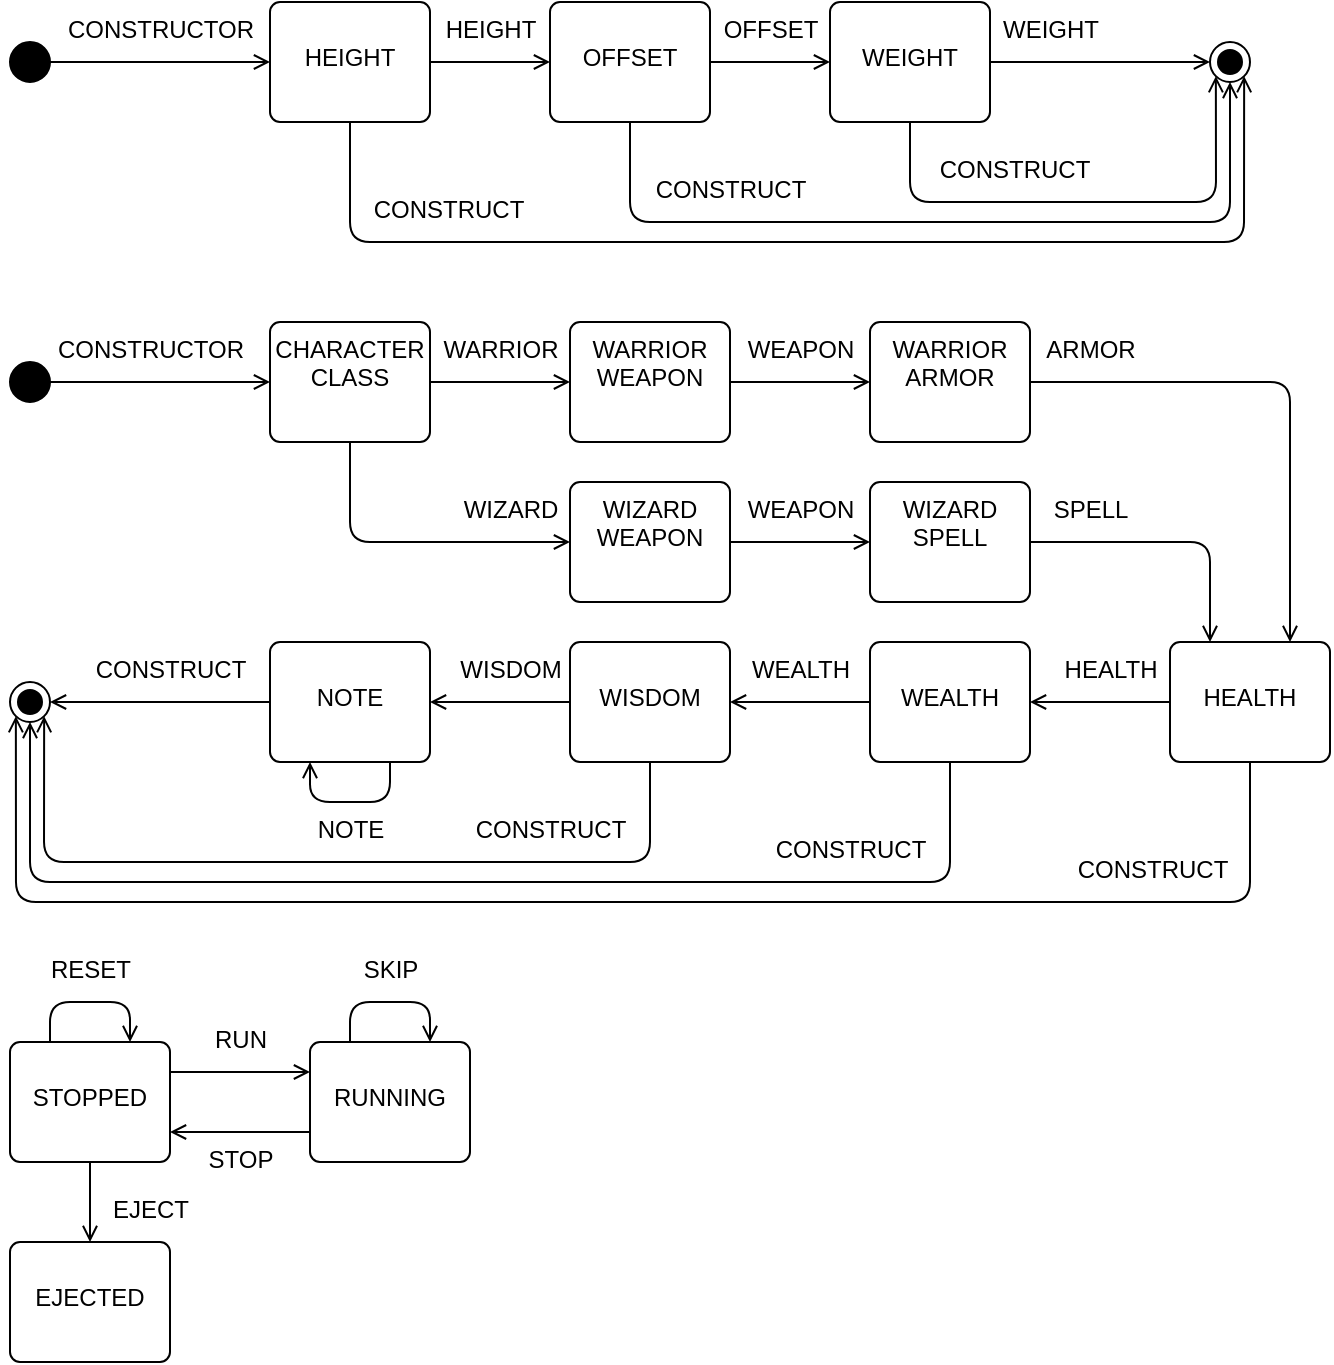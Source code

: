 <mxfile version="24.7.10">
  <diagram name="Page-1" id="Ac71hImqdFUwSNVHBzud">
    <mxGraphModel dx="1434" dy="754" grid="1" gridSize="10" guides="1" tooltips="1" connect="1" arrows="1" fold="1" page="1" pageScale="1" pageWidth="850" pageHeight="1100" background="none" math="0" shadow="0">
      <root>
        <mxCell id="0" />
        <mxCell id="1" parent="0" />
        <mxCell id="HTi7tMDV67TymgXYMMtL-4" value="&lt;div&gt;&lt;br&gt;&lt;/div&gt;&lt;div&gt;STOPPED&lt;/div&gt;" style="html=1;align=center;verticalAlign=top;rounded=1;absoluteArcSize=1;arcSize=10;dashed=0;whiteSpace=wrap;labelBackgroundColor=none;" parent="1" vertex="1">
          <mxGeometry x="40" y="560" width="80" height="60" as="geometry" />
        </mxCell>
        <mxCell id="HTi7tMDV67TymgXYMMtL-5" value="&lt;div&gt;&lt;br&gt;&lt;/div&gt;&lt;div&gt;EJECTED&lt;/div&gt;" style="html=1;align=center;verticalAlign=top;rounded=1;absoluteArcSize=1;arcSize=10;dashed=0;whiteSpace=wrap;labelBackgroundColor=none;" parent="1" vertex="1">
          <mxGeometry x="40" y="660" width="80" height="60" as="geometry" />
        </mxCell>
        <mxCell id="HTi7tMDV67TymgXYMMtL-6" value="&lt;div&gt;&lt;br&gt;&lt;/div&gt;&lt;div&gt;RUNNING&lt;/div&gt;" style="html=1;align=center;verticalAlign=top;rounded=1;absoluteArcSize=1;arcSize=10;dashed=0;whiteSpace=wrap;labelBackgroundColor=none;" parent="1" vertex="1">
          <mxGeometry x="190" y="560" width="80" height="60" as="geometry" />
        </mxCell>
        <mxCell id="HTi7tMDV67TymgXYMMtL-11" value="" style="endArrow=open;html=1;rounded=1;align=center;verticalAlign=bottom;endFill=0;labelBackgroundColor=none;exitX=0;exitY=0.75;exitDx=0;exitDy=0;entryX=1;entryY=0.75;entryDx=0;entryDy=0;fontColor=default;" parent="1" source="HTi7tMDV67TymgXYMMtL-6" target="HTi7tMDV67TymgXYMMtL-4" edge="1">
          <mxGeometry y="70" relative="1" as="geometry">
            <mxPoint x="280" y="720" as="sourcePoint" />
            <mxPoint x="480" y="720" as="targetPoint" />
            <mxPoint as="offset" />
          </mxGeometry>
        </mxCell>
        <mxCell id="HTi7tMDV67TymgXYMMtL-12" value="STOP" style="resizable=0;html=1;align=center;verticalAlign=top;labelBackgroundColor=none;direction=south;rounded=1;" parent="HTi7tMDV67TymgXYMMtL-11" connectable="0" vertex="1">
          <mxGeometry relative="1" as="geometry" />
        </mxCell>
        <mxCell id="HTi7tMDV67TymgXYMMtL-14" value="" style="endArrow=open;html=1;rounded=1;align=center;verticalAlign=bottom;endFill=0;labelBackgroundColor=none;exitX=1;exitY=0.25;exitDx=0;exitDy=0;entryX=0;entryY=0.25;entryDx=0;entryDy=0;fontColor=default;" parent="1" source="HTi7tMDV67TymgXYMMtL-4" target="HTi7tMDV67TymgXYMMtL-6" edge="1">
          <mxGeometry y="70" relative="1" as="geometry">
            <mxPoint x="320" y="510" as="sourcePoint" />
            <mxPoint x="120" y="510" as="targetPoint" />
            <mxPoint as="offset" />
          </mxGeometry>
        </mxCell>
        <mxCell id="HTi7tMDV67TymgXYMMtL-15" value="RUN" style="resizable=0;html=1;align=center;verticalAlign=top;labelBackgroundColor=none;direction=west;rounded=1;" parent="HTi7tMDV67TymgXYMMtL-14" connectable="0" vertex="1">
          <mxGeometry relative="1" as="geometry">
            <mxPoint y="-30" as="offset" />
          </mxGeometry>
        </mxCell>
        <mxCell id="HTi7tMDV67TymgXYMMtL-16" value="" style="endArrow=open;html=1;rounded=1;align=center;verticalAlign=bottom;endFill=0;labelBackgroundColor=none;exitX=0.5;exitY=1;exitDx=0;exitDy=0;entryX=0.5;entryY=0;entryDx=0;entryDy=0;fontColor=default;" parent="1" source="HTi7tMDV67TymgXYMMtL-4" target="HTi7tMDV67TymgXYMMtL-5" edge="1">
          <mxGeometry y="70" relative="1" as="geometry">
            <mxPoint x="170" y="570" as="sourcePoint" />
            <mxPoint x="370" y="570" as="targetPoint" />
            <mxPoint as="offset" />
          </mxGeometry>
        </mxCell>
        <mxCell id="HTi7tMDV67TymgXYMMtL-17" value="EJECT" style="resizable=0;html=1;align=center;verticalAlign=top;labelBackgroundColor=none;direction=south;rounded=1;" parent="HTi7tMDV67TymgXYMMtL-16" connectable="0" vertex="1">
          <mxGeometry relative="1" as="geometry">
            <mxPoint x="30" y="-10" as="offset" />
          </mxGeometry>
        </mxCell>
        <mxCell id="HTi7tMDV67TymgXYMMtL-20" value="" style="endArrow=open;html=1;rounded=1;align=center;verticalAlign=bottom;endFill=0;labelBackgroundColor=none;exitX=0.25;exitY=0;exitDx=0;exitDy=0;entryX=0.75;entryY=0;entryDx=0;entryDy=0;fontColor=default;" parent="1" source="HTi7tMDV67TymgXYMMtL-6" target="HTi7tMDV67TymgXYMMtL-6" edge="1">
          <mxGeometry y="70" relative="1" as="geometry">
            <mxPoint x="330" y="610" as="sourcePoint" />
            <mxPoint x="460" y="590" as="targetPoint" />
            <Array as="points">
              <mxPoint x="210" y="540" />
              <mxPoint x="250" y="540" />
            </Array>
            <mxPoint as="offset" />
          </mxGeometry>
        </mxCell>
        <mxCell id="HTi7tMDV67TymgXYMMtL-21" value="SKIP" style="resizable=0;html=1;align=center;verticalAlign=top;labelBackgroundColor=none;direction=west;rounded=1;" parent="HTi7tMDV67TymgXYMMtL-20" connectable="0" vertex="1">
          <mxGeometry relative="1" as="geometry">
            <mxPoint y="-30" as="offset" />
          </mxGeometry>
        </mxCell>
        <mxCell id="HTi7tMDV67TymgXYMMtL-26" value="" style="endArrow=open;html=1;rounded=1;align=center;verticalAlign=bottom;endFill=0;labelBackgroundColor=none;exitX=0.25;exitY=0;exitDx=0;exitDy=0;entryX=0.75;entryY=0;entryDx=0;entryDy=0;fontColor=default;" parent="1" source="HTi7tMDV67TymgXYMMtL-4" target="HTi7tMDV67TymgXYMMtL-4" edge="1">
          <mxGeometry y="70" relative="1" as="geometry">
            <mxPoint x="290" y="570" as="sourcePoint" />
            <mxPoint x="290" y="610" as="targetPoint" />
            <Array as="points">
              <mxPoint x="60" y="540" />
              <mxPoint x="100" y="540" />
            </Array>
            <mxPoint as="offset" />
          </mxGeometry>
        </mxCell>
        <mxCell id="HTi7tMDV67TymgXYMMtL-27" value="RESET" style="resizable=0;html=1;align=center;verticalAlign=top;labelBackgroundColor=none;direction=north;rounded=1;" parent="HTi7tMDV67TymgXYMMtL-26" connectable="0" vertex="1">
          <mxGeometry relative="1" as="geometry">
            <mxPoint y="-30" as="offset" />
          </mxGeometry>
        </mxCell>
        <mxCell id="Jva7O8vbE3L5nxs0JY6R-1" value="&lt;div&gt;&lt;br&gt;&lt;/div&gt;&lt;div&gt;HEIGHT&lt;/div&gt;" style="html=1;align=center;verticalAlign=top;rounded=1;absoluteArcSize=1;arcSize=10;dashed=0;whiteSpace=wrap;labelBackgroundColor=none;" parent="1" vertex="1">
          <mxGeometry x="170" y="40" width="80" height="60" as="geometry" />
        </mxCell>
        <mxCell id="Jva7O8vbE3L5nxs0JY6R-2" value="&lt;div&gt;&lt;br&gt;&lt;/div&gt;&lt;div&gt;OFFSET&lt;/div&gt;" style="html=1;align=center;verticalAlign=top;rounded=1;absoluteArcSize=1;arcSize=10;dashed=0;whiteSpace=wrap;labelBackgroundColor=none;" parent="1" vertex="1">
          <mxGeometry x="310" y="40" width="80" height="60" as="geometry" />
        </mxCell>
        <mxCell id="Jva7O8vbE3L5nxs0JY6R-3" value="&lt;div&gt;&lt;br&gt;&lt;/div&gt;&lt;div&gt;WEIGHT&lt;/div&gt;" style="html=1;align=center;verticalAlign=top;rounded=1;absoluteArcSize=1;arcSize=10;dashed=0;whiteSpace=wrap;labelBackgroundColor=none;" parent="1" vertex="1">
          <mxGeometry x="450" y="40" width="80" height="60" as="geometry" />
        </mxCell>
        <mxCell id="Jva7O8vbE3L5nxs0JY6R-4" value="" style="ellipse;fillColor=strokeColor;html=1;" parent="1" vertex="1">
          <mxGeometry x="40" y="60" width="20" height="20" as="geometry" />
        </mxCell>
        <mxCell id="Jva7O8vbE3L5nxs0JY6R-5" value="" style="endArrow=open;html=1;rounded=1;align=center;verticalAlign=bottom;endFill=0;labelBackgroundColor=none;fontColor=default;exitX=1;exitY=0.5;exitDx=0;exitDy=0;entryX=0;entryY=0.5;entryDx=0;entryDy=0;" parent="1" source="Jva7O8vbE3L5nxs0JY6R-4" target="Jva7O8vbE3L5nxs0JY6R-1" edge="1">
          <mxGeometry y="70" relative="1" as="geometry">
            <mxPoint x="280" y="-10" as="sourcePoint" />
            <mxPoint x="150" y="-10" as="targetPoint" />
            <mxPoint as="offset" />
          </mxGeometry>
        </mxCell>
        <mxCell id="Jva7O8vbE3L5nxs0JY6R-6" value="CONSTRUCTOR" style="resizable=0;html=1;align=center;verticalAlign=top;labelBackgroundColor=none;direction=west;rounded=1;" parent="Jva7O8vbE3L5nxs0JY6R-5" connectable="0" vertex="1">
          <mxGeometry relative="1" as="geometry">
            <mxPoint y="-30" as="offset" />
          </mxGeometry>
        </mxCell>
        <mxCell id="Jva7O8vbE3L5nxs0JY6R-8" value="" style="endArrow=open;html=1;rounded=1;align=center;verticalAlign=bottom;endFill=0;labelBackgroundColor=none;fontColor=default;exitX=1;exitY=0.5;exitDx=0;exitDy=0;entryX=0;entryY=0.5;entryDx=0;entryDy=0;" parent="1" source="Jva7O8vbE3L5nxs0JY6R-1" target="Jva7O8vbE3L5nxs0JY6R-2" edge="1">
          <mxGeometry y="70" relative="1" as="geometry">
            <mxPoint x="230" y="170" as="sourcePoint" />
            <mxPoint x="340" y="170" as="targetPoint" />
            <mxPoint as="offset" />
          </mxGeometry>
        </mxCell>
        <mxCell id="Jva7O8vbE3L5nxs0JY6R-9" value="&lt;div&gt;HEIGHT&lt;/div&gt;" style="resizable=0;html=1;align=center;verticalAlign=top;labelBackgroundColor=none;direction=west;rounded=1;" parent="Jva7O8vbE3L5nxs0JY6R-8" connectable="0" vertex="1">
          <mxGeometry relative="1" as="geometry">
            <mxPoint y="-30" as="offset" />
          </mxGeometry>
        </mxCell>
        <mxCell id="Jva7O8vbE3L5nxs0JY6R-10" value="" style="endArrow=open;html=1;rounded=1;align=center;verticalAlign=bottom;endFill=0;labelBackgroundColor=none;fontColor=default;exitX=1;exitY=0.5;exitDx=0;exitDy=0;entryX=0;entryY=0.5;entryDx=0;entryDy=0;" parent="1" source="Jva7O8vbE3L5nxs0JY6R-2" target="Jva7O8vbE3L5nxs0JY6R-3" edge="1">
          <mxGeometry y="70" relative="1" as="geometry">
            <mxPoint x="260" y="80" as="sourcePoint" />
            <mxPoint x="330" y="80" as="targetPoint" />
            <mxPoint as="offset" />
          </mxGeometry>
        </mxCell>
        <mxCell id="Jva7O8vbE3L5nxs0JY6R-11" value="OFFSET" style="resizable=0;html=1;align=center;verticalAlign=top;labelBackgroundColor=none;direction=west;rounded=1;" parent="Jva7O8vbE3L5nxs0JY6R-10" connectable="0" vertex="1">
          <mxGeometry relative="1" as="geometry">
            <mxPoint y="-30" as="offset" />
          </mxGeometry>
        </mxCell>
        <mxCell id="Jva7O8vbE3L5nxs0JY6R-14" value="" style="endArrow=open;html=1;rounded=1;align=center;verticalAlign=bottom;endFill=0;labelBackgroundColor=none;fontColor=default;exitX=1;exitY=0.5;exitDx=0;exitDy=0;entryX=0;entryY=0.5;entryDx=0;entryDy=0;" parent="1" source="Jva7O8vbE3L5nxs0JY6R-3" target="Jva7O8vbE3L5nxs0JY6R-7" edge="1">
          <mxGeometry y="70" relative="1" as="geometry">
            <mxPoint x="550" y="69.5" as="sourcePoint" />
            <mxPoint x="620" y="69.5" as="targetPoint" />
            <mxPoint as="offset" />
          </mxGeometry>
        </mxCell>
        <mxCell id="Jva7O8vbE3L5nxs0JY6R-15" value="WEIGHT" style="resizable=0;html=1;align=center;verticalAlign=top;labelBackgroundColor=none;direction=west;rounded=1;" parent="Jva7O8vbE3L5nxs0JY6R-14" connectable="0" vertex="1">
          <mxGeometry relative="1" as="geometry">
            <mxPoint x="-25" y="-30" as="offset" />
          </mxGeometry>
        </mxCell>
        <mxCell id="Jva7O8vbE3L5nxs0JY6R-7" value="" style="ellipse;html=1;shape=endState;fillColor=strokeColor;" parent="1" vertex="1">
          <mxGeometry x="640" y="60" width="20" height="20" as="geometry" />
        </mxCell>
        <mxCell id="Jva7O8vbE3L5nxs0JY6R-16" value="" style="endArrow=open;html=1;rounded=1;align=center;verticalAlign=bottom;endFill=0;labelBackgroundColor=none;fontColor=default;exitX=0.5;exitY=1;exitDx=0;exitDy=0;entryX=1;entryY=1;entryDx=0;entryDy=0;" parent="1" source="Jva7O8vbE3L5nxs0JY6R-1" target="Jva7O8vbE3L5nxs0JY6R-7" edge="1">
          <mxGeometry y="70" relative="1" as="geometry">
            <mxPoint x="80" y="180" as="sourcePoint" />
            <mxPoint x="600" y="160" as="targetPoint" />
            <mxPoint as="offset" />
            <Array as="points">
              <mxPoint x="210" y="160" />
              <mxPoint x="410" y="160" />
              <mxPoint x="657" y="160" />
            </Array>
          </mxGeometry>
        </mxCell>
        <mxCell id="Jva7O8vbE3L5nxs0JY6R-17" value="CONSTRUCT" style="resizable=0;html=1;align=center;verticalAlign=top;labelBackgroundColor=none;direction=north;rounded=1;" parent="Jva7O8vbE3L5nxs0JY6R-16" connectable="0" vertex="1">
          <mxGeometry relative="1" as="geometry">
            <mxPoint x="-186" y="-30" as="offset" />
          </mxGeometry>
        </mxCell>
        <mxCell id="Jva7O8vbE3L5nxs0JY6R-18" value="" style="endArrow=open;html=1;rounded=1;align=center;verticalAlign=bottom;endFill=0;labelBackgroundColor=none;fontColor=default;exitX=0.5;exitY=1;exitDx=0;exitDy=0;entryX=0.5;entryY=1;entryDx=0;entryDy=0;" parent="1" source="Jva7O8vbE3L5nxs0JY6R-2" target="Jva7O8vbE3L5nxs0JY6R-7" edge="1">
          <mxGeometry y="70" relative="1" as="geometry">
            <mxPoint x="220" y="110" as="sourcePoint" />
            <mxPoint x="590" y="80" as="targetPoint" />
            <mxPoint as="offset" />
            <Array as="points">
              <mxPoint x="350" y="150" />
              <mxPoint x="650" y="150" />
            </Array>
          </mxGeometry>
        </mxCell>
        <mxCell id="Jva7O8vbE3L5nxs0JY6R-19" value="CONSTRUCT" style="resizable=0;html=1;align=center;verticalAlign=top;labelBackgroundColor=none;direction=west;rounded=1;" parent="Jva7O8vbE3L5nxs0JY6R-18" connectable="0" vertex="1">
          <mxGeometry relative="1" as="geometry">
            <mxPoint x="-110" y="-30" as="offset" />
          </mxGeometry>
        </mxCell>
        <mxCell id="Jva7O8vbE3L5nxs0JY6R-20" value="" style="endArrow=open;html=1;rounded=1;align=center;verticalAlign=bottom;endFill=0;labelBackgroundColor=none;fontColor=default;exitX=0.5;exitY=1;exitDx=0;exitDy=0;entryX=0;entryY=1;entryDx=0;entryDy=0;" parent="1" source="Jva7O8vbE3L5nxs0JY6R-3" target="Jva7O8vbE3L5nxs0JY6R-7" edge="1">
          <mxGeometry y="70" relative="1" as="geometry">
            <mxPoint x="360" y="110" as="sourcePoint" />
            <mxPoint x="590" y="80" as="targetPoint" />
            <mxPoint as="offset" />
            <Array as="points">
              <mxPoint x="490" y="140" />
              <mxPoint x="643" y="140" />
            </Array>
          </mxGeometry>
        </mxCell>
        <mxCell id="Jva7O8vbE3L5nxs0JY6R-21" value="CONSTRUCT" style="resizable=0;html=1;align=center;verticalAlign=top;labelBackgroundColor=none;direction=north;rounded=1;" parent="Jva7O8vbE3L5nxs0JY6R-20" connectable="0" vertex="1">
          <mxGeometry relative="1" as="geometry">
            <mxPoint x="-36" y="-30" as="offset" />
          </mxGeometry>
        </mxCell>
        <mxCell id="Jva7O8vbE3L5nxs0JY6R-22" value="&lt;div&gt;CHARACTER&lt;/div&gt;&lt;div&gt;CLASS&lt;br&gt;&lt;/div&gt;" style="html=1;align=center;verticalAlign=top;rounded=1;absoluteArcSize=1;arcSize=10;dashed=0;whiteSpace=wrap;labelBackgroundColor=none;" parent="1" vertex="1">
          <mxGeometry x="170" y="200" width="80" height="60" as="geometry" />
        </mxCell>
        <mxCell id="Jva7O8vbE3L5nxs0JY6R-23" value="&lt;div&gt;WARRIOR&lt;/div&gt;&lt;div&gt;WEAPON&lt;/div&gt;" style="html=1;align=center;verticalAlign=top;rounded=1;absoluteArcSize=1;arcSize=10;dashed=0;whiteSpace=wrap;labelBackgroundColor=none;" parent="1" vertex="1">
          <mxGeometry x="320" y="200" width="80" height="60" as="geometry" />
        </mxCell>
        <mxCell id="Jva7O8vbE3L5nxs0JY6R-24" value="&lt;div&gt;WARRIOR&lt;/div&gt;&lt;div&gt;ARMOR&lt;/div&gt;" style="html=1;align=center;verticalAlign=top;rounded=1;absoluteArcSize=1;arcSize=10;dashed=0;whiteSpace=wrap;labelBackgroundColor=none;" parent="1" vertex="1">
          <mxGeometry x="470" y="200" width="80" height="60" as="geometry" />
        </mxCell>
        <mxCell id="Jva7O8vbE3L5nxs0JY6R-25" value="" style="ellipse;fillColor=strokeColor;html=1;" parent="1" vertex="1">
          <mxGeometry x="40" y="220" width="20" height="20" as="geometry" />
        </mxCell>
        <mxCell id="Jva7O8vbE3L5nxs0JY6R-26" value="" style="endArrow=open;html=1;rounded=1;align=center;verticalAlign=bottom;endFill=0;labelBackgroundColor=none;fontColor=default;exitX=1;exitY=0.5;exitDx=0;exitDy=0;entryX=0;entryY=0.5;entryDx=0;entryDy=0;" parent="1" source="Jva7O8vbE3L5nxs0JY6R-25" target="Jva7O8vbE3L5nxs0JY6R-22" edge="1">
          <mxGeometry y="70" relative="1" as="geometry">
            <mxPoint x="280" y="150" as="sourcePoint" />
            <mxPoint x="150" y="150" as="targetPoint" />
            <mxPoint as="offset" />
          </mxGeometry>
        </mxCell>
        <mxCell id="Jva7O8vbE3L5nxs0JY6R-27" value="CONSTRUCTOR" style="resizable=0;html=1;align=center;verticalAlign=top;labelBackgroundColor=none;direction=west;rounded=1;" parent="Jva7O8vbE3L5nxs0JY6R-26" connectable="0" vertex="1">
          <mxGeometry relative="1" as="geometry">
            <mxPoint x="-5" y="-30" as="offset" />
          </mxGeometry>
        </mxCell>
        <mxCell id="Jva7O8vbE3L5nxs0JY6R-28" value="" style="endArrow=open;html=1;rounded=1;align=center;verticalAlign=bottom;endFill=0;labelBackgroundColor=none;fontColor=default;exitX=1;exitY=0.5;exitDx=0;exitDy=0;entryX=0;entryY=0.5;entryDx=0;entryDy=0;" parent="1" source="Jva7O8vbE3L5nxs0JY6R-22" target="Jva7O8vbE3L5nxs0JY6R-23" edge="1">
          <mxGeometry y="70" relative="1" as="geometry">
            <mxPoint x="230" y="330" as="sourcePoint" />
            <mxPoint x="340" y="330" as="targetPoint" />
            <mxPoint as="offset" />
          </mxGeometry>
        </mxCell>
        <mxCell id="Jva7O8vbE3L5nxs0JY6R-29" value="WARRIOR" style="resizable=0;html=1;align=center;verticalAlign=top;labelBackgroundColor=none;direction=west;rounded=1;" parent="Jva7O8vbE3L5nxs0JY6R-28" connectable="0" vertex="1">
          <mxGeometry relative="1" as="geometry">
            <mxPoint y="-30" as="offset" />
          </mxGeometry>
        </mxCell>
        <mxCell id="Jva7O8vbE3L5nxs0JY6R-30" value="" style="endArrow=open;html=1;rounded=1;align=center;verticalAlign=bottom;endFill=0;labelBackgroundColor=none;fontColor=default;exitX=1;exitY=0.5;exitDx=0;exitDy=0;entryX=0;entryY=0.5;entryDx=0;entryDy=0;" parent="1" source="Jva7O8vbE3L5nxs0JY6R-23" target="Jva7O8vbE3L5nxs0JY6R-24" edge="1">
          <mxGeometry y="70" relative="1" as="geometry">
            <mxPoint x="270" y="240" as="sourcePoint" />
            <mxPoint x="340" y="240" as="targetPoint" />
            <mxPoint as="offset" />
          </mxGeometry>
        </mxCell>
        <mxCell id="Jva7O8vbE3L5nxs0JY6R-31" value="WEAPON" style="resizable=0;html=1;align=center;verticalAlign=top;labelBackgroundColor=none;direction=west;rounded=1;" parent="Jva7O8vbE3L5nxs0JY6R-30" connectable="0" vertex="1">
          <mxGeometry relative="1" as="geometry">
            <mxPoint y="-30" as="offset" />
          </mxGeometry>
        </mxCell>
        <mxCell id="Jva7O8vbE3L5nxs0JY6R-32" value="" style="endArrow=open;html=1;rounded=1;align=center;verticalAlign=bottom;endFill=0;labelBackgroundColor=none;fontColor=default;exitX=1;exitY=0.5;exitDx=0;exitDy=0;entryX=0.75;entryY=0;entryDx=0;entryDy=0;" parent="1" source="Jva7O8vbE3L5nxs0JY6R-24" target="Jva7O8vbE3L5nxs0JY6R-49" edge="1">
          <mxGeometry y="70" relative="1" as="geometry">
            <mxPoint x="570" y="229.5" as="sourcePoint" />
            <mxPoint x="660" y="230" as="targetPoint" />
            <mxPoint as="offset" />
            <Array as="points">
              <mxPoint x="680" y="230" />
            </Array>
          </mxGeometry>
        </mxCell>
        <mxCell id="Jva7O8vbE3L5nxs0JY6R-33" value="ARMOR" style="resizable=0;html=1;align=center;verticalAlign=top;labelBackgroundColor=none;direction=west;rounded=1;" parent="Jva7O8vbE3L5nxs0JY6R-32" connectable="0" vertex="1">
          <mxGeometry relative="1" as="geometry">
            <mxPoint x="-100" y="-30" as="offset" />
          </mxGeometry>
        </mxCell>
        <mxCell id="Jva7O8vbE3L5nxs0JY6R-41" value="&lt;div&gt;WIZARD&lt;/div&gt;&lt;div&gt;WEAPON&lt;/div&gt;" style="html=1;align=center;verticalAlign=top;rounded=1;absoluteArcSize=1;arcSize=10;dashed=0;whiteSpace=wrap;labelBackgroundColor=none;" parent="1" vertex="1">
          <mxGeometry x="320" y="280" width="80" height="60" as="geometry" />
        </mxCell>
        <mxCell id="Jva7O8vbE3L5nxs0JY6R-42" value="&lt;div&gt;WIZARD&lt;/div&gt;&lt;div&gt;SPELL&lt;br&gt;&lt;/div&gt;" style="html=1;align=center;verticalAlign=top;rounded=1;absoluteArcSize=1;arcSize=10;dashed=0;whiteSpace=wrap;labelBackgroundColor=none;" parent="1" vertex="1">
          <mxGeometry x="470" y="280" width="80" height="60" as="geometry" />
        </mxCell>
        <mxCell id="Jva7O8vbE3L5nxs0JY6R-43" value="" style="endArrow=open;html=1;rounded=1;align=center;verticalAlign=bottom;endFill=0;labelBackgroundColor=none;fontColor=default;exitX=0.5;exitY=1;exitDx=0;exitDy=0;entryX=0;entryY=0.5;entryDx=0;entryDy=0;" parent="1" source="Jva7O8vbE3L5nxs0JY6R-22" target="Jva7O8vbE3L5nxs0JY6R-41" edge="1">
          <mxGeometry y="70" relative="1" as="geometry">
            <mxPoint x="250" y="310" as="sourcePoint" />
            <mxPoint x="340" y="410" as="targetPoint" />
            <mxPoint as="offset" />
            <Array as="points">
              <mxPoint x="210" y="310" />
            </Array>
          </mxGeometry>
        </mxCell>
        <mxCell id="Jva7O8vbE3L5nxs0JY6R-44" value="WIZARD" style="resizable=0;html=1;align=center;verticalAlign=top;labelBackgroundColor=none;direction=west;rounded=1;" parent="Jva7O8vbE3L5nxs0JY6R-43" connectable="0" vertex="1">
          <mxGeometry relative="1" as="geometry">
            <mxPoint x="50" y="-30" as="offset" />
          </mxGeometry>
        </mxCell>
        <mxCell id="Jva7O8vbE3L5nxs0JY6R-45" value="" style="endArrow=open;html=1;rounded=1;align=center;verticalAlign=bottom;endFill=0;labelBackgroundColor=none;fontColor=default;exitX=1;exitY=0.5;exitDx=0;exitDy=0;entryX=0;entryY=0.5;entryDx=0;entryDy=0;" parent="1" source="Jva7O8vbE3L5nxs0JY6R-41" target="Jva7O8vbE3L5nxs0JY6R-42" edge="1">
          <mxGeometry y="70" relative="1" as="geometry">
            <mxPoint x="270" y="320" as="sourcePoint" />
            <mxPoint x="340" y="320" as="targetPoint" />
            <mxPoint as="offset" />
          </mxGeometry>
        </mxCell>
        <mxCell id="Jva7O8vbE3L5nxs0JY6R-46" value="WEAPON" style="resizable=0;html=1;align=center;verticalAlign=top;labelBackgroundColor=none;direction=west;rounded=1;" parent="Jva7O8vbE3L5nxs0JY6R-45" connectable="0" vertex="1">
          <mxGeometry relative="1" as="geometry">
            <mxPoint y="-30" as="offset" />
          </mxGeometry>
        </mxCell>
        <mxCell id="Jva7O8vbE3L5nxs0JY6R-47" value="" style="endArrow=open;html=1;rounded=1;align=center;verticalAlign=bottom;endFill=0;labelBackgroundColor=none;fontColor=default;exitX=1;exitY=0.5;exitDx=0;exitDy=0;entryX=0.25;entryY=0;entryDx=0;entryDy=0;" parent="1" source="Jva7O8vbE3L5nxs0JY6R-42" target="Jva7O8vbE3L5nxs0JY6R-49" edge="1">
          <mxGeometry y="70" relative="1" as="geometry">
            <mxPoint x="570" y="309.5" as="sourcePoint" />
            <mxPoint x="660" y="310" as="targetPoint" />
            <mxPoint as="offset" />
            <Array as="points">
              <mxPoint x="640" y="310" />
            </Array>
          </mxGeometry>
        </mxCell>
        <mxCell id="Jva7O8vbE3L5nxs0JY6R-48" value="SPELL" style="resizable=0;html=1;align=center;verticalAlign=top;labelBackgroundColor=none;direction=west;rounded=1;" parent="Jva7O8vbE3L5nxs0JY6R-47" connectable="0" vertex="1">
          <mxGeometry relative="1" as="geometry">
            <mxPoint x="-40" y="-30" as="offset" />
          </mxGeometry>
        </mxCell>
        <mxCell id="Jva7O8vbE3L5nxs0JY6R-49" value="&lt;div&gt;&lt;br&gt;&lt;/div&gt;&lt;div&gt;HEALTH&lt;/div&gt;" style="html=1;align=center;verticalAlign=top;rounded=1;absoluteArcSize=1;arcSize=10;dashed=0;whiteSpace=wrap;labelBackgroundColor=none;" parent="1" vertex="1">
          <mxGeometry x="620" y="360" width="80" height="60" as="geometry" />
        </mxCell>
        <mxCell id="Jva7O8vbE3L5nxs0JY6R-50" value="&lt;div&gt;&lt;br&gt;&lt;/div&gt;&lt;div&gt;WEALTH&lt;/div&gt;" style="html=1;align=center;verticalAlign=top;rounded=1;absoluteArcSize=1;arcSize=10;dashed=0;whiteSpace=wrap;labelBackgroundColor=none;" parent="1" vertex="1">
          <mxGeometry x="470" y="360" width="80" height="60" as="geometry" />
        </mxCell>
        <mxCell id="Jva7O8vbE3L5nxs0JY6R-51" value="&lt;div&gt;&lt;br&gt;&lt;/div&gt;&lt;div&gt;WISDOM&lt;/div&gt;" style="html=1;align=center;verticalAlign=top;rounded=1;absoluteArcSize=1;arcSize=10;dashed=0;whiteSpace=wrap;labelBackgroundColor=none;" parent="1" vertex="1">
          <mxGeometry x="320" y="360" width="80" height="60" as="geometry" />
        </mxCell>
        <mxCell id="Jva7O8vbE3L5nxs0JY6R-52" value="&lt;div&gt;&lt;br&gt;&lt;/div&gt;&lt;div&gt;NOTE&lt;/div&gt;" style="html=1;align=center;verticalAlign=top;rounded=1;absoluteArcSize=1;arcSize=10;dashed=0;whiteSpace=wrap;labelBackgroundColor=none;" parent="1" vertex="1">
          <mxGeometry x="170" y="360" width="80" height="60" as="geometry" />
        </mxCell>
        <mxCell id="Jva7O8vbE3L5nxs0JY6R-53" value="" style="ellipse;html=1;shape=endState;fillColor=strokeColor;" parent="1" vertex="1">
          <mxGeometry x="40" y="380" width="20" height="20" as="geometry" />
        </mxCell>
        <mxCell id="Jva7O8vbE3L5nxs0JY6R-54" value="" style="endArrow=open;html=1;rounded=1;align=center;verticalAlign=bottom;endFill=0;labelBackgroundColor=none;fontColor=default;exitX=0;exitY=0.5;exitDx=0;exitDy=0;entryX=1;entryY=0.5;entryDx=0;entryDy=0;" parent="1" source="Jva7O8vbE3L5nxs0JY6R-49" target="Jva7O8vbE3L5nxs0JY6R-50" edge="1">
          <mxGeometry y="70" relative="1" as="geometry">
            <mxPoint x="560" y="300" as="sourcePoint" />
            <mxPoint x="560" y="390" as="targetPoint" />
            <mxPoint as="offset" />
            <Array as="points" />
          </mxGeometry>
        </mxCell>
        <mxCell id="Jva7O8vbE3L5nxs0JY6R-55" value="HEALTH" style="resizable=0;html=1;align=center;verticalAlign=top;labelBackgroundColor=none;direction=west;rounded=1;" parent="Jva7O8vbE3L5nxs0JY6R-54" connectable="0" vertex="1">
          <mxGeometry relative="1" as="geometry">
            <mxPoint x="5" y="-30" as="offset" />
          </mxGeometry>
        </mxCell>
        <mxCell id="Jva7O8vbE3L5nxs0JY6R-56" value="" style="endArrow=open;html=1;rounded=1;align=center;verticalAlign=bottom;endFill=0;labelBackgroundColor=none;fontColor=default;exitX=0;exitY=0.5;exitDx=0;exitDy=0;entryX=1;entryY=0.5;entryDx=0;entryDy=0;" parent="1" source="Jva7O8vbE3L5nxs0JY6R-50" target="Jva7O8vbE3L5nxs0JY6R-51" edge="1">
          <mxGeometry y="70" relative="1" as="geometry">
            <mxPoint x="390" y="310" as="sourcePoint" />
            <mxPoint x="480" y="285" as="targetPoint" />
            <mxPoint as="offset" />
            <Array as="points" />
          </mxGeometry>
        </mxCell>
        <mxCell id="Jva7O8vbE3L5nxs0JY6R-57" value="WEALTH" style="resizable=0;html=1;align=center;verticalAlign=top;labelBackgroundColor=none;direction=west;rounded=1;" parent="Jva7O8vbE3L5nxs0JY6R-56" connectable="0" vertex="1">
          <mxGeometry relative="1" as="geometry">
            <mxPoint y="-30" as="offset" />
          </mxGeometry>
        </mxCell>
        <mxCell id="Jva7O8vbE3L5nxs0JY6R-58" value="" style="endArrow=open;html=1;rounded=1;align=center;verticalAlign=bottom;endFill=0;labelBackgroundColor=none;fontColor=default;exitX=0;exitY=0.5;exitDx=0;exitDy=0;entryX=1;entryY=0.5;entryDx=0;entryDy=0;" parent="1" source="Jva7O8vbE3L5nxs0JY6R-51" target="Jva7O8vbE3L5nxs0JY6R-52" edge="1">
          <mxGeometry y="70" relative="1" as="geometry">
            <mxPoint x="310" y="450" as="sourcePoint" />
            <mxPoint x="220" y="450" as="targetPoint" />
            <mxPoint as="offset" />
            <Array as="points" />
          </mxGeometry>
        </mxCell>
        <mxCell id="Jva7O8vbE3L5nxs0JY6R-59" value="WISDOM" style="resizable=0;html=1;align=center;verticalAlign=top;labelBackgroundColor=none;direction=west;rounded=1;" parent="Jva7O8vbE3L5nxs0JY6R-58" connectable="0" vertex="1">
          <mxGeometry relative="1" as="geometry">
            <mxPoint x="5" y="-30" as="offset" />
          </mxGeometry>
        </mxCell>
        <mxCell id="Jva7O8vbE3L5nxs0JY6R-60" value="" style="endArrow=open;html=1;rounded=1;align=center;verticalAlign=bottom;endFill=0;labelBackgroundColor=none;fontColor=default;exitX=0.75;exitY=1;exitDx=0;exitDy=0;entryX=0.25;entryY=1;entryDx=0;entryDy=0;" parent="1" source="Jva7O8vbE3L5nxs0JY6R-52" target="Jva7O8vbE3L5nxs0JY6R-52" edge="1">
          <mxGeometry y="70" relative="1" as="geometry">
            <mxPoint x="310" y="400" as="sourcePoint" />
            <mxPoint x="190" y="520" as="targetPoint" />
            <mxPoint as="offset" />
            <Array as="points">
              <mxPoint x="230" y="440" />
              <mxPoint x="190" y="440" />
            </Array>
          </mxGeometry>
        </mxCell>
        <mxCell id="Jva7O8vbE3L5nxs0JY6R-61" value="NOTE" style="resizable=0;html=1;align=center;verticalAlign=top;labelBackgroundColor=none;direction=north;rounded=1;" parent="Jva7O8vbE3L5nxs0JY6R-60" connectable="0" vertex="1">
          <mxGeometry relative="1" as="geometry">
            <mxPoint as="offset" />
          </mxGeometry>
        </mxCell>
        <mxCell id="Jva7O8vbE3L5nxs0JY6R-63" value="" style="endArrow=open;html=1;rounded=1;align=center;verticalAlign=bottom;endFill=0;labelBackgroundColor=none;fontColor=default;exitX=0;exitY=0.5;exitDx=0;exitDy=0;entryX=1;entryY=0.5;entryDx=0;entryDy=0;" parent="1" source="Jva7O8vbE3L5nxs0JY6R-52" target="Jva7O8vbE3L5nxs0JY6R-53" edge="1">
          <mxGeometry y="70" relative="1" as="geometry">
            <mxPoint x="130" y="400" as="sourcePoint" />
            <mxPoint x="90" y="390" as="targetPoint" />
            <mxPoint as="offset" />
            <Array as="points" />
          </mxGeometry>
        </mxCell>
        <mxCell id="Jva7O8vbE3L5nxs0JY6R-64" value="CONSTRUCT" style="resizable=0;html=1;align=center;verticalAlign=top;labelBackgroundColor=none;direction=west;rounded=1;" parent="Jva7O8vbE3L5nxs0JY6R-63" connectable="0" vertex="1">
          <mxGeometry relative="1" as="geometry">
            <mxPoint x="5" y="-30" as="offset" />
          </mxGeometry>
        </mxCell>
        <mxCell id="znW-r9fmvjj_6vOvOYMQ-1" value="" style="endArrow=open;html=1;rounded=1;align=center;verticalAlign=bottom;endFill=0;labelBackgroundColor=none;fontColor=default;exitX=0.5;exitY=1;exitDx=0;exitDy=0;entryX=1;entryY=1;entryDx=0;entryDy=0;" parent="1" source="Jva7O8vbE3L5nxs0JY6R-51" target="Jva7O8vbE3L5nxs0JY6R-53" edge="1">
          <mxGeometry y="70" relative="1" as="geometry">
            <mxPoint x="180" y="400" as="sourcePoint" />
            <mxPoint x="90" y="490" as="targetPoint" />
            <mxPoint as="offset" />
            <Array as="points">
              <mxPoint x="360" y="470" />
              <mxPoint x="57" y="470" />
            </Array>
          </mxGeometry>
        </mxCell>
        <mxCell id="znW-r9fmvjj_6vOvOYMQ-2" value="CONSTRUCT" style="resizable=0;html=1;align=center;verticalAlign=top;labelBackgroundColor=none;direction=west;rounded=1;" parent="znW-r9fmvjj_6vOvOYMQ-1" connectable="0" vertex="1">
          <mxGeometry relative="1" as="geometry">
            <mxPoint x="113" y="-30" as="offset" />
          </mxGeometry>
        </mxCell>
        <mxCell id="znW-r9fmvjj_6vOvOYMQ-3" value="" style="endArrow=open;html=1;rounded=1;align=center;verticalAlign=bottom;endFill=0;labelBackgroundColor=none;fontColor=default;exitX=0.5;exitY=1;exitDx=0;exitDy=0;" parent="1" source="Jva7O8vbE3L5nxs0JY6R-50" edge="1">
          <mxGeometry y="70" relative="1" as="geometry">
            <mxPoint x="370" y="430" as="sourcePoint" />
            <mxPoint x="50" y="400" as="targetPoint" />
            <mxPoint as="offset" />
            <Array as="points">
              <mxPoint x="510" y="480" />
              <mxPoint x="50" y="480" />
            </Array>
          </mxGeometry>
        </mxCell>
        <mxCell id="znW-r9fmvjj_6vOvOYMQ-4" value="CONSTRUCT" style="resizable=0;html=1;align=center;verticalAlign=top;labelBackgroundColor=none;direction=west;rounded=1;" parent="znW-r9fmvjj_6vOvOYMQ-3" connectable="0" vertex="1">
          <mxGeometry relative="1" as="geometry">
            <mxPoint x="190" y="-30" as="offset" />
          </mxGeometry>
        </mxCell>
        <mxCell id="znW-r9fmvjj_6vOvOYMQ-5" value="" style="endArrow=open;html=1;rounded=1;align=center;verticalAlign=bottom;endFill=0;labelBackgroundColor=none;fontColor=default;exitX=0.5;exitY=1;exitDx=0;exitDy=0;entryX=0;entryY=1;entryDx=0;entryDy=0;" parent="1" source="Jva7O8vbE3L5nxs0JY6R-49" target="Jva7O8vbE3L5nxs0JY6R-53" edge="1">
          <mxGeometry y="70" relative="1" as="geometry">
            <mxPoint x="520" y="430" as="sourcePoint" />
            <mxPoint x="60" y="410" as="targetPoint" />
            <mxPoint as="offset" />
            <Array as="points">
              <mxPoint x="660" y="490" />
              <mxPoint x="43" y="490" />
            </Array>
          </mxGeometry>
        </mxCell>
        <mxCell id="znW-r9fmvjj_6vOvOYMQ-6" value="CONSTRUCT" style="resizable=0;html=1;align=center;verticalAlign=top;labelBackgroundColor=none;direction=west;rounded=1;" parent="znW-r9fmvjj_6vOvOYMQ-5" connectable="0" vertex="1">
          <mxGeometry relative="1" as="geometry">
            <mxPoint x="271" y="-30" as="offset" />
          </mxGeometry>
        </mxCell>
      </root>
    </mxGraphModel>
  </diagram>
</mxfile>
